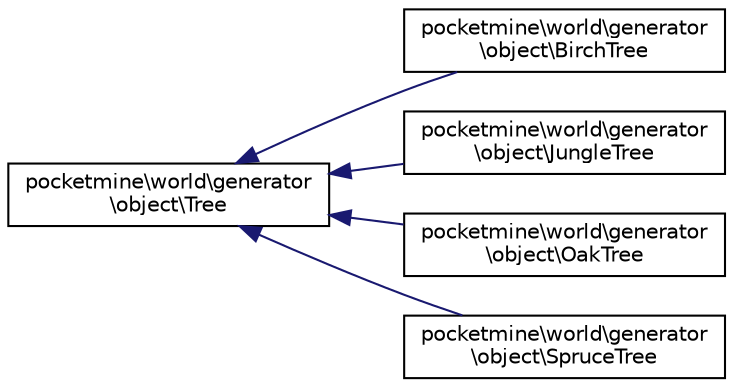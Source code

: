 digraph "Graphical Class Hierarchy"
{
 // INTERACTIVE_SVG=YES
 // LATEX_PDF_SIZE
  edge [fontname="Helvetica",fontsize="10",labelfontname="Helvetica",labelfontsize="10"];
  node [fontname="Helvetica",fontsize="10",shape=record];
  rankdir="LR";
  Node0 [label="pocketmine\\world\\generator\l\\object\\Tree",height=0.2,width=0.4,color="black", fillcolor="white", style="filled",URL="$d2/da7/classpocketmine_1_1world_1_1generator_1_1object_1_1_tree.html",tooltip=" "];
  Node0 -> Node1 [dir="back",color="midnightblue",fontsize="10",style="solid",fontname="Helvetica"];
  Node1 [label="pocketmine\\world\\generator\l\\object\\BirchTree",height=0.2,width=0.4,color="black", fillcolor="white", style="filled",URL="$d6/d75/classpocketmine_1_1world_1_1generator_1_1object_1_1_birch_tree.html",tooltip=" "];
  Node0 -> Node2 [dir="back",color="midnightblue",fontsize="10",style="solid",fontname="Helvetica"];
  Node2 [label="pocketmine\\world\\generator\l\\object\\JungleTree",height=0.2,width=0.4,color="black", fillcolor="white", style="filled",URL="$dc/ded/classpocketmine_1_1world_1_1generator_1_1object_1_1_jungle_tree.html",tooltip=" "];
  Node0 -> Node3 [dir="back",color="midnightblue",fontsize="10",style="solid",fontname="Helvetica"];
  Node3 [label="pocketmine\\world\\generator\l\\object\\OakTree",height=0.2,width=0.4,color="black", fillcolor="white", style="filled",URL="$d5/d61/classpocketmine_1_1world_1_1generator_1_1object_1_1_oak_tree.html",tooltip=" "];
  Node0 -> Node4 [dir="back",color="midnightblue",fontsize="10",style="solid",fontname="Helvetica"];
  Node4 [label="pocketmine\\world\\generator\l\\object\\SpruceTree",height=0.2,width=0.4,color="black", fillcolor="white", style="filled",URL="$dd/dff/classpocketmine_1_1world_1_1generator_1_1object_1_1_spruce_tree.html",tooltip=" "];
}
